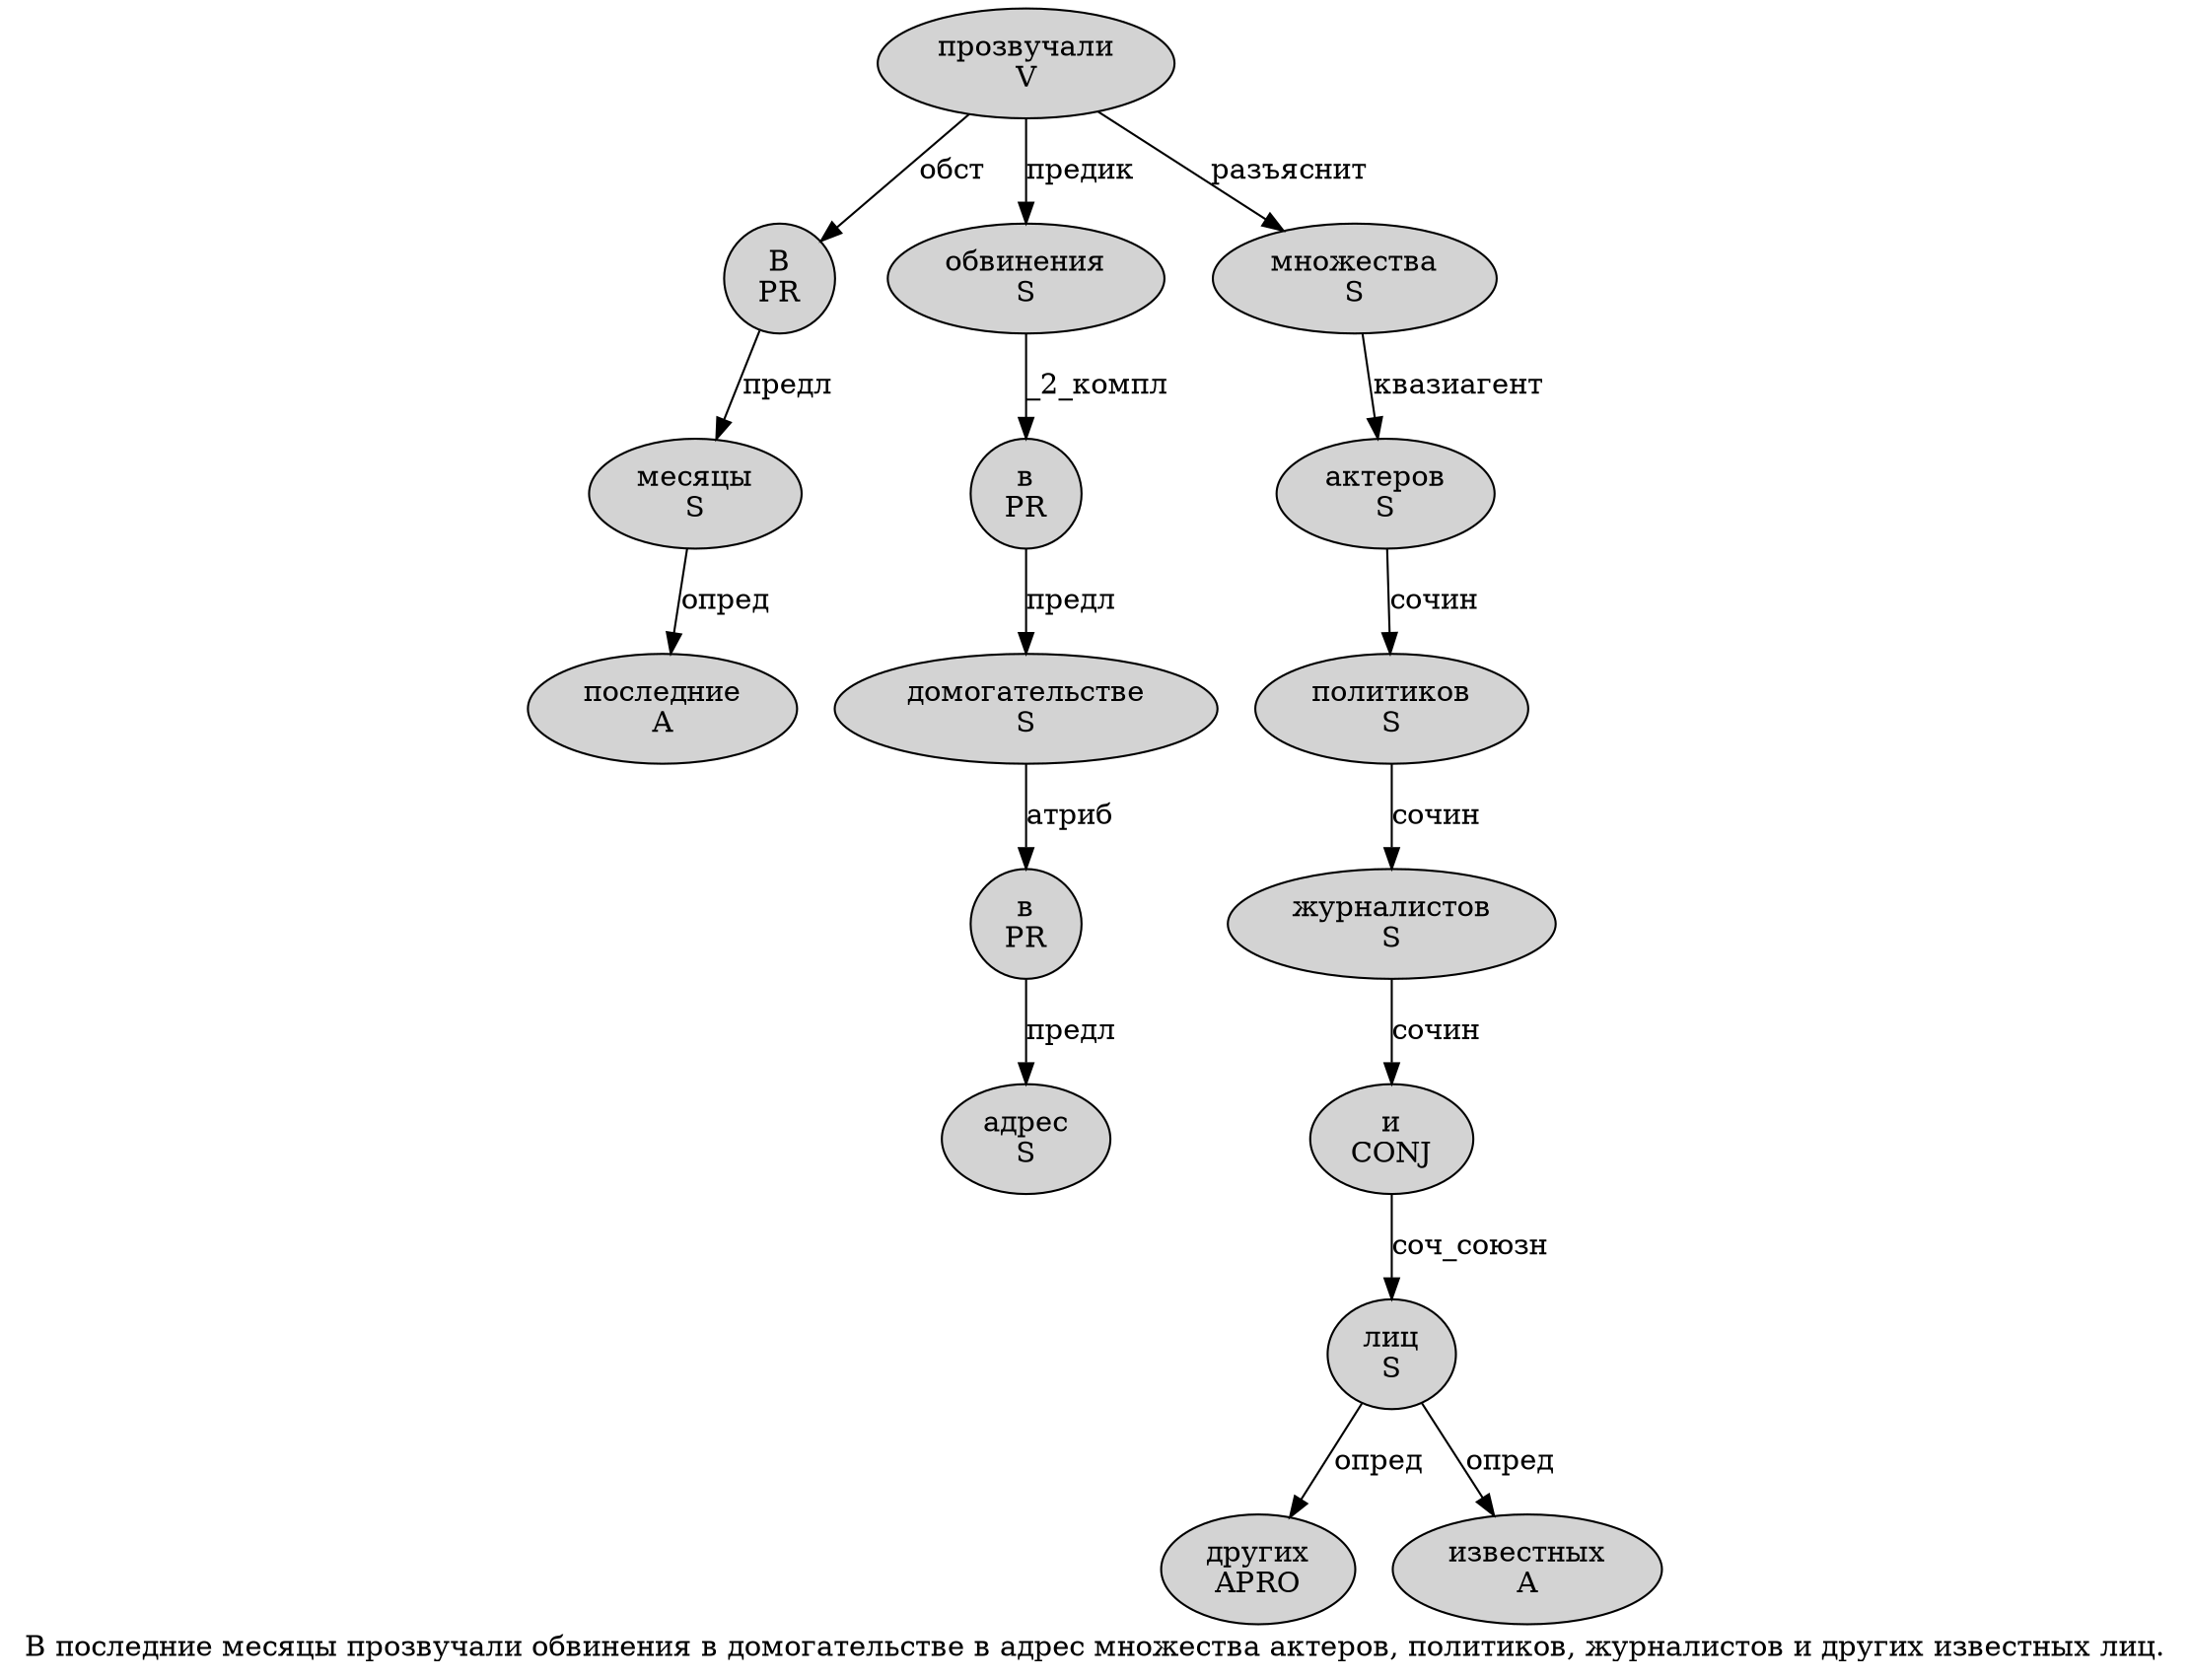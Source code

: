 digraph SENTENCE_871 {
	graph [label="В последние месяцы прозвучали обвинения в домогательстве в адрес множества актеров, политиков, журналистов и других известных лиц."]
	node [style=filled]
		0 [label="В
PR" color="" fillcolor=lightgray penwidth=1 shape=ellipse]
		1 [label="последние
A" color="" fillcolor=lightgray penwidth=1 shape=ellipse]
		2 [label="месяцы
S" color="" fillcolor=lightgray penwidth=1 shape=ellipse]
		3 [label="прозвучали
V" color="" fillcolor=lightgray penwidth=1 shape=ellipse]
		4 [label="обвинения
S" color="" fillcolor=lightgray penwidth=1 shape=ellipse]
		5 [label="в
PR" color="" fillcolor=lightgray penwidth=1 shape=ellipse]
		6 [label="домогательстве
S" color="" fillcolor=lightgray penwidth=1 shape=ellipse]
		7 [label="в
PR" color="" fillcolor=lightgray penwidth=1 shape=ellipse]
		8 [label="адрес
S" color="" fillcolor=lightgray penwidth=1 shape=ellipse]
		9 [label="множества
S" color="" fillcolor=lightgray penwidth=1 shape=ellipse]
		10 [label="актеров
S" color="" fillcolor=lightgray penwidth=1 shape=ellipse]
		12 [label="политиков
S" color="" fillcolor=lightgray penwidth=1 shape=ellipse]
		14 [label="журналистов
S" color="" fillcolor=lightgray penwidth=1 shape=ellipse]
		15 [label="и
CONJ" color="" fillcolor=lightgray penwidth=1 shape=ellipse]
		16 [label="других
APRO" color="" fillcolor=lightgray penwidth=1 shape=ellipse]
		17 [label="известных
A" color="" fillcolor=lightgray penwidth=1 shape=ellipse]
		18 [label="лиц
S" color="" fillcolor=lightgray penwidth=1 shape=ellipse]
			14 -> 15 [label="сочин"]
			5 -> 6 [label="предл"]
			4 -> 5 [label="_2_компл"]
			6 -> 7 [label="атриб"]
			10 -> 12 [label="сочин"]
			2 -> 1 [label="опред"]
			18 -> 16 [label="опред"]
			18 -> 17 [label="опред"]
			0 -> 2 [label="предл"]
			7 -> 8 [label="предл"]
			9 -> 10 [label="квазиагент"]
			3 -> 0 [label="обст"]
			3 -> 4 [label="предик"]
			3 -> 9 [label="разъяснит"]
			15 -> 18 [label="соч_союзн"]
			12 -> 14 [label="сочин"]
}